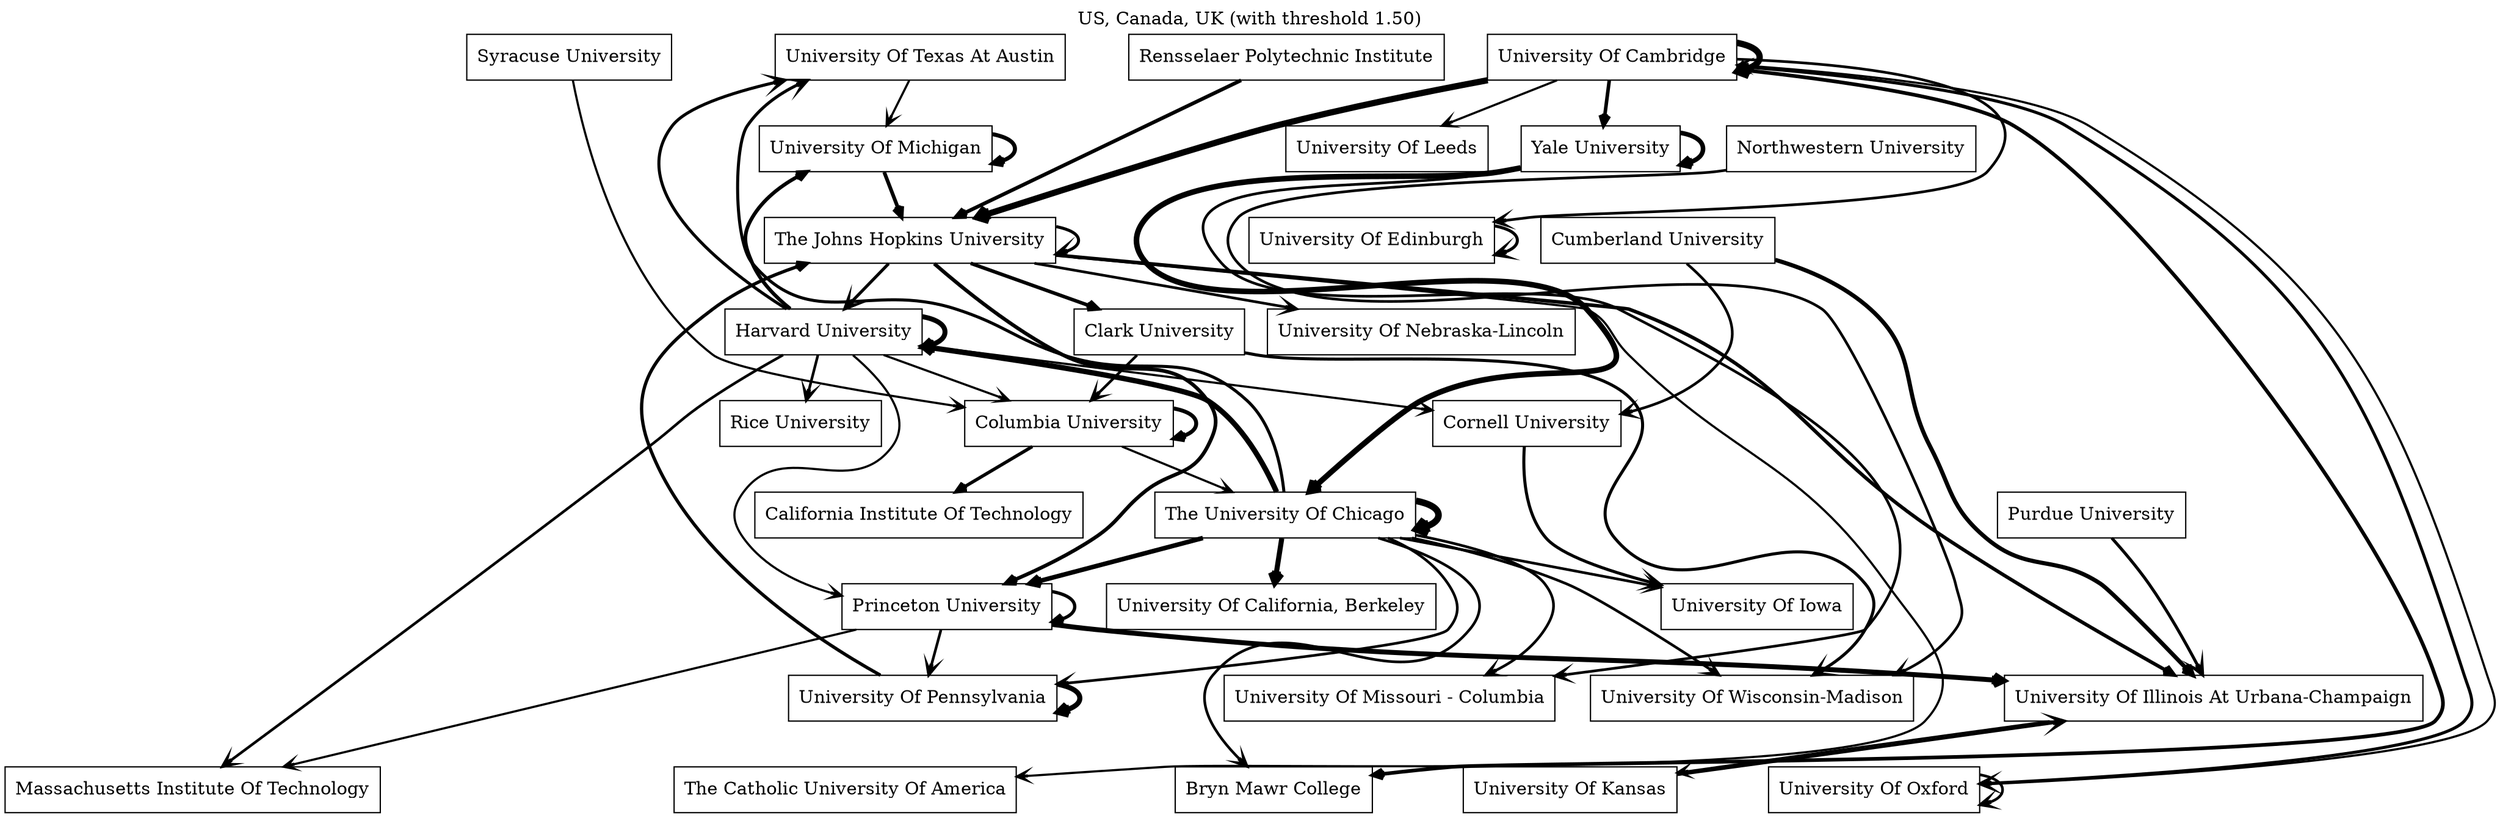 digraph transition {
 node[shape="rectangle"];
 edge[arrowhead="vee", arrowsize=0.8, weight=0.1]; 
 labelloc="t"; 
 label="US, Canada, UK (with threshold 1.50)"; 
  "University Of Texas At Austin" -> "University Of Michigan" [penwidth = 1.7];
  "University Of Illinois At Urbana-Champaign" -> "University Of Kansas" [penwidth = 1.7];
  "University Of Oxford" -> "University Of Cambridge" [penwidth = 1.7];
  "Harvard University" -> "Columbia University" [penwidth = 1.7];
  "Syracuse University" -> "Columbia University" [penwidth = 1.7];
  "The Johns Hopkins University" -> "The Catholic University Of America" [penwidth = 1.7];
  "Princeton University" -> "Massachusetts Institute Of Technology" [penwidth = 1.7];
  "Harvard University" -> "Princeton University" [penwidth = 1.7];
  "University Of Cambridge" -> "University Of Leeds" [penwidth = 1.7];
  "Columbia University" -> "The University Of Chicago" [penwidth = 1.7];
  "Harvard University" -> "Cornell University" [penwidth = 1.7];
  "The University Of Chicago" -> "University Of Pennsylvania" [penwidth = 2.1];
  "The Johns Hopkins University" -> "University Of Nebraska-Lincoln" [penwidth = 2.1];
  "Yale University" -> "University Of Missouri - Columbia" [penwidth = 2.1];
  "The University Of Chicago" -> "University Of Missouri - Columbia" [penwidth = 2.1];
  "The University Of Chicago" -> "Bryn Mawr College" [penwidth = 2.1];
  "Northwestern University" -> "University Of Wisconsin-Madison" [penwidth = 2.1];
  "The University Of Chicago" -> "University Of Wisconsin-Madison" [penwidth = 2.1];
  "University Of Cambridge" -> "University Of Edinburgh" [penwidth = 2.1];
  "Princeton University" -> "University Of Pennsylvania" [penwidth = 2.1];
  "Cumberland University" -> "Cornell University" [penwidth = 2.1];
  "Harvard University" -> "Massachusetts Institute Of Technology" [penwidth = 2.1];
  "The University Of Chicago" -> "University Of Iowa" [penwidth = 2.1];
  "Harvard University" -> "Rice University" [penwidth = 2.1];
  "University Of Oxford" -> "University Of Oxford" [penwidth = 2.1];
  "Clark University" -> "Columbia University" [penwidth = 2.1];
  "The University Of Chicago" -> "University Of Texas At Austin" [penwidth = 2.4];
  "University Of Kansas" -> "University Of Illinois At Urbana-Champaign" [penwidth = 2.4];
  "Purdue University" -> "University Of Illinois At Urbana-Champaign" [penwidth = 2.4];
  "Clark University" -> "University Of Wisconsin-Madison" [penwidth = 2.4];
  "Cornell University" -> "University Of Iowa" [penwidth = 2.4];
  "Harvard University" -> "University Of Texas At Austin" [penwidth = 2.4];
  "University Of Cambridge" -> "University Of Oxford" [penwidth = 2.4];
  "University Of Edinburgh" -> "University Of Edinburgh" [penwidth = 2.4];
  "The Johns Hopkins University" -> "The Johns Hopkins University" [penwidth = 2.4];
  "The Johns Hopkins University" -> "Harvard University" [penwidth = 2.4];
  "University Of Pennsylvania" -> "The Johns Hopkins University" [penwidth = 2.6];
  "Columbia University" -> "California Institute Of Technology" [penwidth = 2.6];
  "Princeton University" -> "Princeton University" [penwidth = 2.6];
  "The Johns Hopkins University" -> "University Of Illinois At Urbana-Champaign" [penwidth = 2.8];
  "The Johns Hopkins University" -> "Clark University" [penwidth = 2.8];
  "University Of Cambridge" -> "Yale University" [penwidth = 2.8];
  "Harvard University" -> "University Of Michigan" [penwidth = 2.9];
  "The Johns Hopkins University" -> "Princeton University" [penwidth = 2.9];
  "University Of Cambridge" -> "Bryn Mawr College" [penwidth = 2.9];
  "University Of Michigan" -> "The Johns Hopkins University" [penwidth = 2.9];
  "Rensselaer Polytechnic Institute" -> "The Johns Hopkins University" [penwidth = 2.9];
  "Columbia University" -> "Columbia University" [penwidth = 3.1];
  "University Of Michigan" -> "University Of Michigan" [penwidth = 3.2];
  "Cumberland University" -> "University Of Illinois At Urbana-Champaign" [penwidth = 3.3];
  "The University Of Chicago" -> "Princeton University" [penwidth = 3.6];
  "Yale University" -> "Yale University" [penwidth = 3.6];
  "Princeton University" -> "University Of Illinois At Urbana-Champaign" [penwidth = 3.9];
  "Harvard University" -> "Harvard University" [penwidth = 3.9];
  "University Of Pennsylvania" -> "University Of Pennsylvania" [penwidth = 4.0];
  "The University Of Chicago" -> "University Of California, Berkeley" [penwidth = 4.0];
  "The University Of Chicago" -> "Harvard University" [penwidth = 4.2];
  "Yale University" -> "The University Of Chicago" [penwidth = 4.4];
  "University Of Cambridge" -> "The Johns Hopkins University" [penwidth = 4.9];
  "University Of Cambridge" -> "University Of Cambridge" [penwidth = 5.0];
  "The University Of Chicago" -> "The University Of Chicago" [penwidth = 5.2];
}
